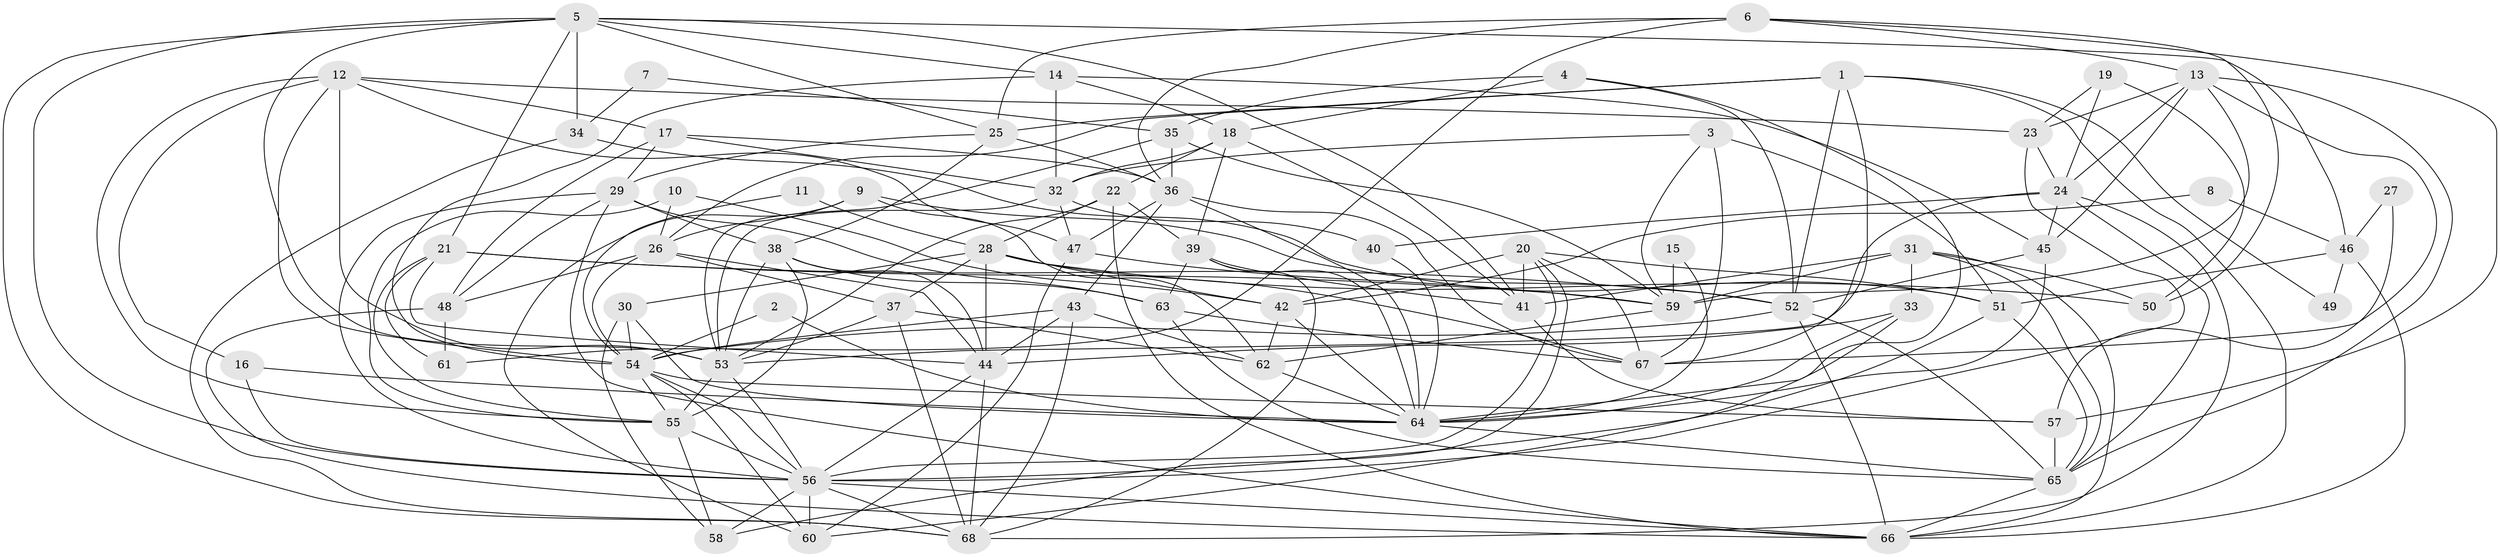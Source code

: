 // original degree distribution, {5: 0.2, 4: 0.25925925925925924, 3: 0.25925925925925924, 2: 0.14074074074074075, 6: 0.0962962962962963, 8: 0.014814814814814815, 7: 0.02962962962962963}
// Generated by graph-tools (version 1.1) at 2025/50/03/09/25 03:50:08]
// undirected, 68 vertices, 196 edges
graph export_dot {
graph [start="1"]
  node [color=gray90,style=filled];
  1;
  2;
  3;
  4;
  5;
  6;
  7;
  8;
  9;
  10;
  11;
  12;
  13;
  14;
  15;
  16;
  17;
  18;
  19;
  20;
  21;
  22;
  23;
  24;
  25;
  26;
  27;
  28;
  29;
  30;
  31;
  32;
  33;
  34;
  35;
  36;
  37;
  38;
  39;
  40;
  41;
  42;
  43;
  44;
  45;
  46;
  47;
  48;
  49;
  50;
  51;
  52;
  53;
  54;
  55;
  56;
  57;
  58;
  59;
  60;
  61;
  62;
  63;
  64;
  65;
  66;
  67;
  68;
  1 -- 25 [weight=1.0];
  1 -- 26 [weight=1.0];
  1 -- 49 [weight=1.0];
  1 -- 52 [weight=1.0];
  1 -- 66 [weight=1.0];
  1 -- 67 [weight=1.0];
  2 -- 54 [weight=1.0];
  2 -- 64 [weight=1.0];
  3 -- 32 [weight=1.0];
  3 -- 51 [weight=1.0];
  3 -- 59 [weight=1.0];
  3 -- 67 [weight=1.0];
  4 -- 18 [weight=1.0];
  4 -- 35 [weight=1.0];
  4 -- 52 [weight=1.0];
  4 -- 64 [weight=1.0];
  5 -- 14 [weight=1.0];
  5 -- 21 [weight=1.0];
  5 -- 25 [weight=1.0];
  5 -- 34 [weight=1.0];
  5 -- 41 [weight=1.0];
  5 -- 46 [weight=1.0];
  5 -- 53 [weight=1.0];
  5 -- 56 [weight=1.0];
  5 -- 68 [weight=1.0];
  6 -- 13 [weight=1.0];
  6 -- 25 [weight=1.0];
  6 -- 36 [weight=1.0];
  6 -- 50 [weight=1.0];
  6 -- 57 [weight=1.0];
  6 -- 61 [weight=1.0];
  7 -- 34 [weight=1.0];
  7 -- 35 [weight=1.0];
  8 -- 42 [weight=1.0];
  8 -- 46 [weight=1.0];
  9 -- 26 [weight=1.0];
  9 -- 52 [weight=1.0];
  9 -- 60 [weight=1.0];
  9 -- 62 [weight=1.0];
  10 -- 26 [weight=1.0];
  10 -- 42 [weight=1.0];
  10 -- 55 [weight=1.0];
  11 -- 28 [weight=1.0];
  11 -- 54 [weight=1.0];
  12 -- 16 [weight=1.0];
  12 -- 17 [weight=1.0];
  12 -- 23 [weight=1.0];
  12 -- 47 [weight=1.0];
  12 -- 53 [weight=1.0];
  12 -- 54 [weight=1.0];
  12 -- 55 [weight=1.0];
  13 -- 23 [weight=1.0];
  13 -- 24 [weight=1.0];
  13 -- 45 [weight=1.0];
  13 -- 59 [weight=1.0];
  13 -- 65 [weight=1.0];
  13 -- 67 [weight=1.0];
  14 -- 18 [weight=1.0];
  14 -- 32 [weight=1.0];
  14 -- 45 [weight=1.0];
  14 -- 54 [weight=1.0];
  15 -- 59 [weight=1.0];
  15 -- 64 [weight=1.0];
  16 -- 56 [weight=1.0];
  16 -- 64 [weight=1.0];
  17 -- 29 [weight=1.0];
  17 -- 32 [weight=1.0];
  17 -- 36 [weight=1.0];
  17 -- 48 [weight=1.0];
  18 -- 22 [weight=1.0];
  18 -- 32 [weight=1.0];
  18 -- 39 [weight=1.0];
  18 -- 41 [weight=1.0];
  19 -- 23 [weight=1.0];
  19 -- 24 [weight=1.0];
  19 -- 50 [weight=1.0];
  20 -- 41 [weight=1.0];
  20 -- 42 [weight=1.0];
  20 -- 51 [weight=1.0];
  20 -- 56 [weight=1.0];
  20 -- 58 [weight=1.0];
  20 -- 67 [weight=1.0];
  21 -- 44 [weight=1.0];
  21 -- 52 [weight=1.0];
  21 -- 55 [weight=1.0];
  21 -- 59 [weight=1.0];
  21 -- 61 [weight=1.0];
  22 -- 28 [weight=1.0];
  22 -- 39 [weight=1.0];
  22 -- 53 [weight=1.0];
  22 -- 66 [weight=1.0];
  23 -- 24 [weight=1.0];
  23 -- 56 [weight=1.0];
  24 -- 40 [weight=1.0];
  24 -- 45 [weight=1.0];
  24 -- 53 [weight=1.0];
  24 -- 65 [weight=1.0];
  24 -- 68 [weight=1.0];
  25 -- 29 [weight=1.0];
  25 -- 36 [weight=1.0];
  25 -- 38 [weight=1.0];
  26 -- 37 [weight=1.0];
  26 -- 44 [weight=1.0];
  26 -- 48 [weight=1.0];
  26 -- 54 [weight=2.0];
  27 -- 46 [weight=1.0];
  27 -- 57 [weight=1.0];
  28 -- 30 [weight=1.0];
  28 -- 37 [weight=1.0];
  28 -- 42 [weight=1.0];
  28 -- 44 [weight=1.0];
  28 -- 50 [weight=1.0];
  28 -- 67 [weight=1.0];
  29 -- 38 [weight=1.0];
  29 -- 48 [weight=1.0];
  29 -- 56 [weight=1.0];
  29 -- 63 [weight=1.0];
  29 -- 66 [weight=1.0];
  30 -- 54 [weight=1.0];
  30 -- 58 [weight=1.0];
  30 -- 64 [weight=1.0];
  31 -- 33 [weight=1.0];
  31 -- 41 [weight=1.0];
  31 -- 50 [weight=1.0];
  31 -- 59 [weight=1.0];
  31 -- 65 [weight=1.0];
  31 -- 66 [weight=1.0];
  32 -- 40 [weight=1.0];
  32 -- 47 [weight=1.0];
  32 -- 53 [weight=1.0];
  33 -- 44 [weight=1.0];
  33 -- 60 [weight=1.0];
  33 -- 64 [weight=1.0];
  34 -- 51 [weight=1.0];
  34 -- 68 [weight=1.0];
  35 -- 36 [weight=1.0];
  35 -- 53 [weight=1.0];
  35 -- 59 [weight=1.0];
  36 -- 43 [weight=1.0];
  36 -- 47 [weight=1.0];
  36 -- 64 [weight=1.0];
  36 -- 67 [weight=1.0];
  37 -- 53 [weight=1.0];
  37 -- 62 [weight=1.0];
  37 -- 68 [weight=1.0];
  38 -- 44 [weight=1.0];
  38 -- 53 [weight=1.0];
  38 -- 55 [weight=1.0];
  38 -- 63 [weight=1.0];
  39 -- 41 [weight=1.0];
  39 -- 63 [weight=1.0];
  39 -- 64 [weight=1.0];
  39 -- 68 [weight=1.0];
  40 -- 64 [weight=1.0];
  41 -- 57 [weight=1.0];
  42 -- 62 [weight=1.0];
  42 -- 64 [weight=1.0];
  43 -- 44 [weight=1.0];
  43 -- 54 [weight=1.0];
  43 -- 62 [weight=1.0];
  43 -- 68 [weight=1.0];
  44 -- 56 [weight=1.0];
  44 -- 68 [weight=1.0];
  45 -- 52 [weight=1.0];
  45 -- 64 [weight=1.0];
  46 -- 49 [weight=2.0];
  46 -- 51 [weight=1.0];
  46 -- 66 [weight=1.0];
  47 -- 59 [weight=1.0];
  47 -- 60 [weight=1.0];
  48 -- 61 [weight=1.0];
  48 -- 66 [weight=1.0];
  51 -- 56 [weight=1.0];
  51 -- 65 [weight=1.0];
  52 -- 54 [weight=1.0];
  52 -- 65 [weight=1.0];
  52 -- 66 [weight=1.0];
  53 -- 55 [weight=2.0];
  53 -- 56 [weight=1.0];
  54 -- 55 [weight=1.0];
  54 -- 56 [weight=1.0];
  54 -- 57 [weight=1.0];
  54 -- 60 [weight=1.0];
  55 -- 56 [weight=1.0];
  55 -- 58 [weight=1.0];
  56 -- 58 [weight=1.0];
  56 -- 60 [weight=1.0];
  56 -- 66 [weight=1.0];
  56 -- 68 [weight=1.0];
  57 -- 65 [weight=1.0];
  59 -- 62 [weight=1.0];
  62 -- 64 [weight=1.0];
  63 -- 65 [weight=1.0];
  63 -- 67 [weight=1.0];
  64 -- 65 [weight=1.0];
  65 -- 66 [weight=1.0];
}
